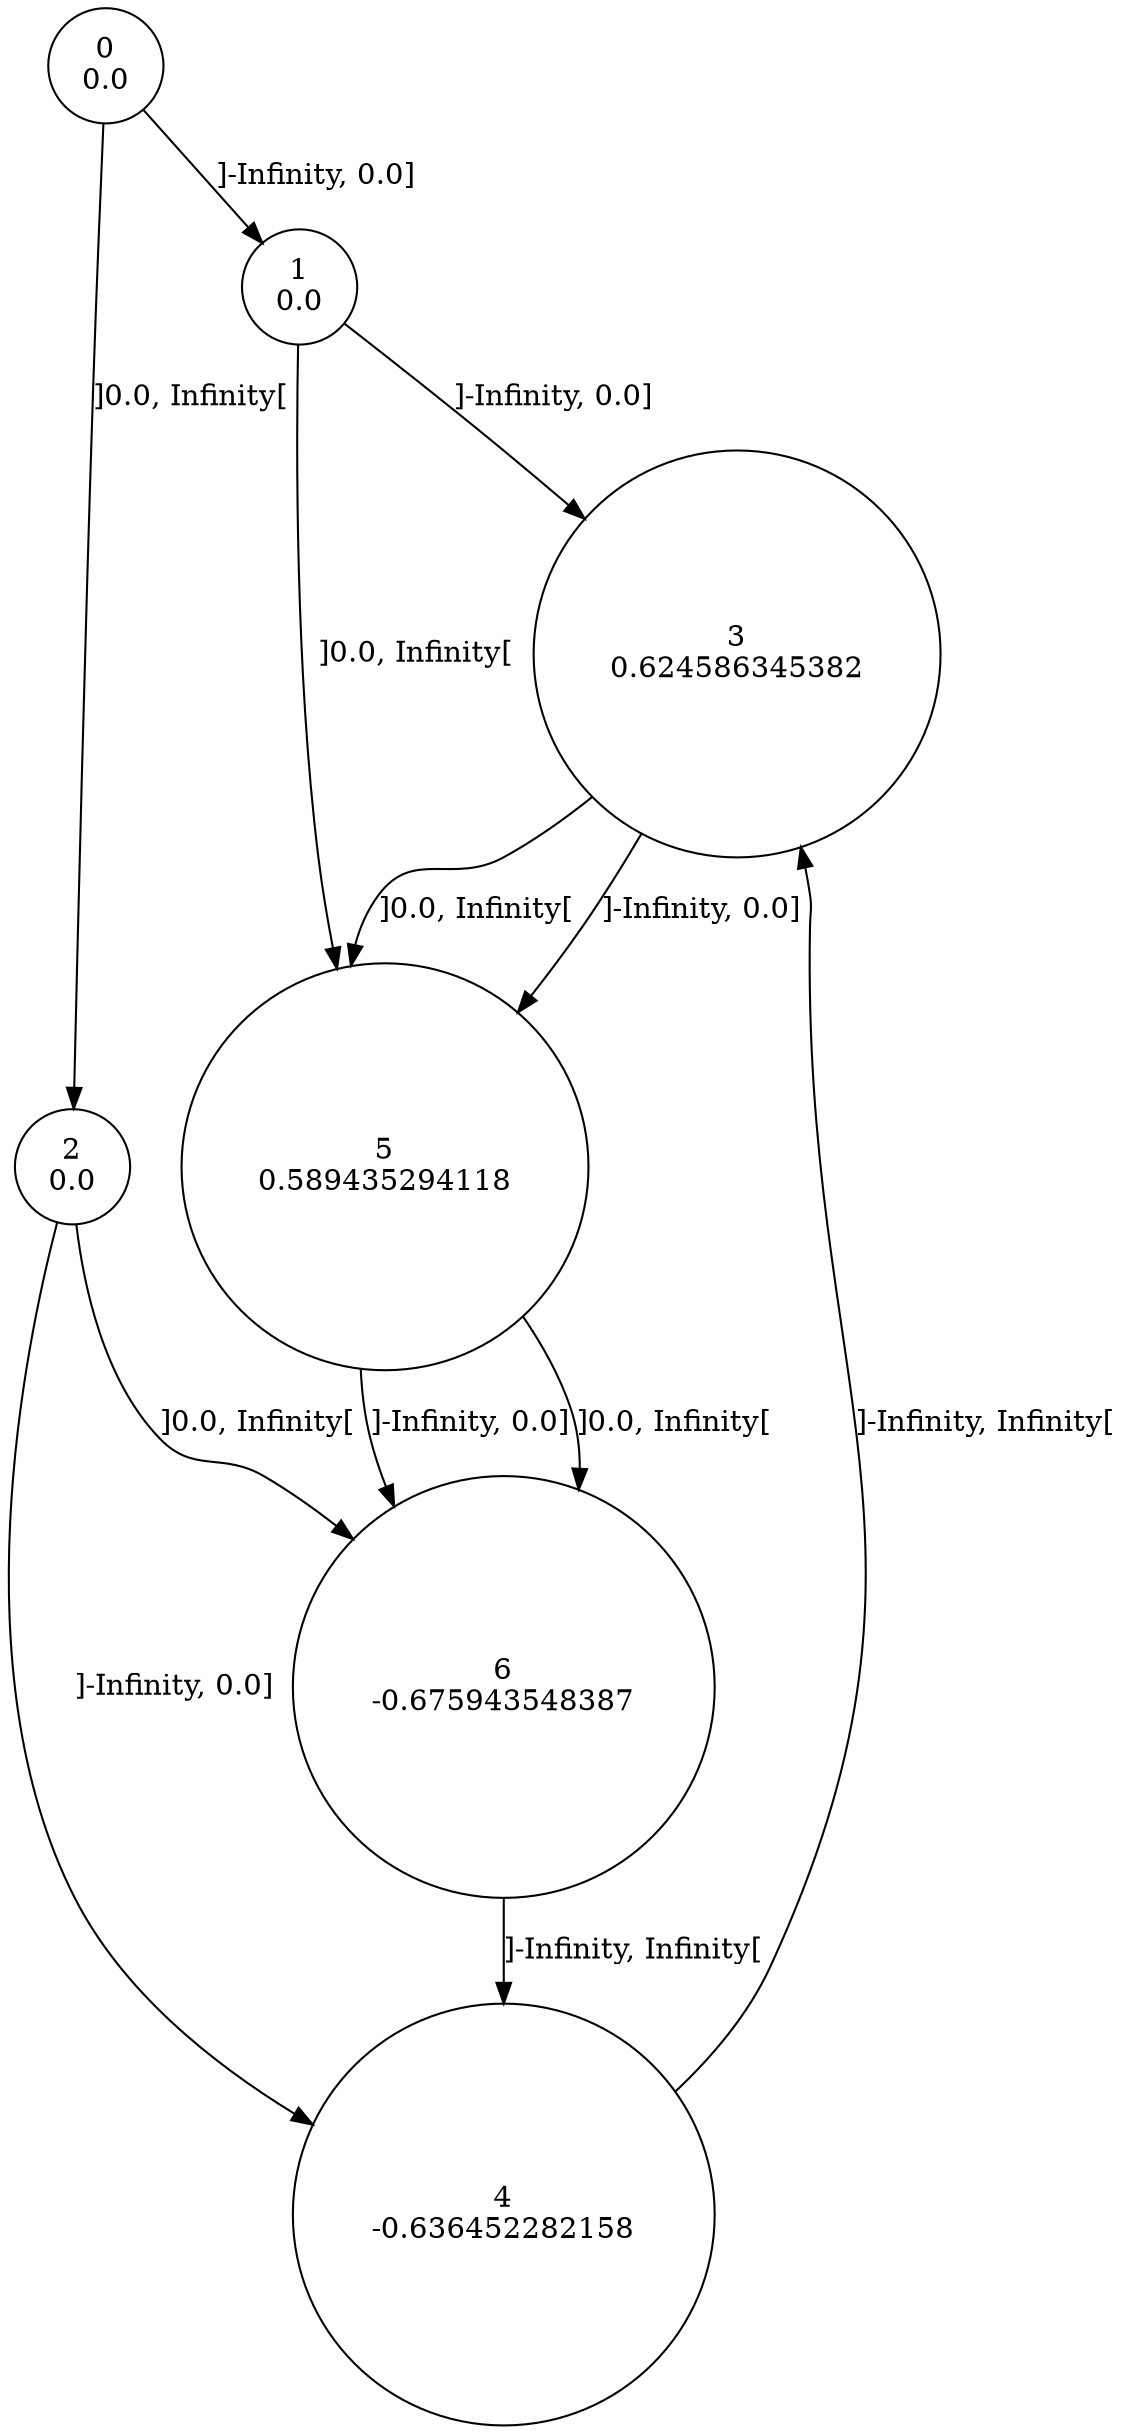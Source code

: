 digraph a {
0 [shape=circle, label="0\n0.0"];
	0 -> 1 [label="]-Infinity, 0.0]"];
	0 -> 2 [label="]0.0, Infinity["];
1 [shape=circle, label="1\n0.0"];
	1 -> 3 [label="]-Infinity, 0.0]"];
	1 -> 5 [label="]0.0, Infinity["];
2 [shape=circle, label="2\n0.0"];
	2 -> 4 [label="]-Infinity, 0.0]"];
	2 -> 6 [label="]0.0, Infinity["];
3 [shape=circle, label="3\n0.624586345382"];
	3 -> 5 [label="]-Infinity, 0.0]"];
	3 -> 5 [label="]0.0, Infinity["];
4 [shape=circle, label="4\n-0.636452282158"];
	4 -> 3 [label="]-Infinity, Infinity["];
5 [shape=circle, label="5\n0.589435294118"];
	5 -> 6 [label="]-Infinity, 0.0]"];
	5 -> 6 [label="]0.0, Infinity["];
6 [shape=circle, label="6\n-0.675943548387"];
	6 -> 4 [label="]-Infinity, Infinity["];
}